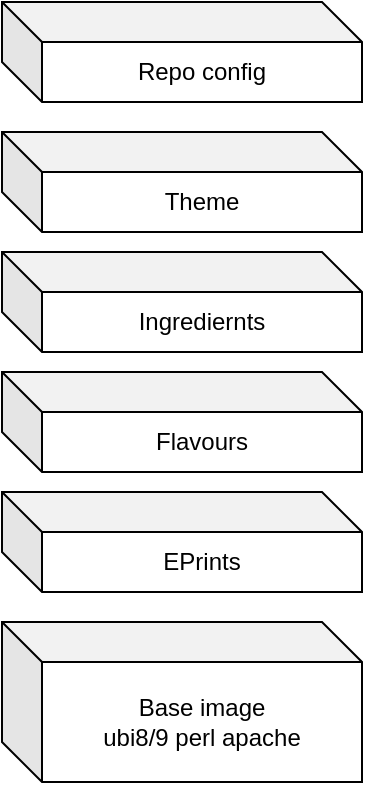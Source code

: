 <mxfile version="20.8.5" type="github">
  <diagram id="wdW4w8v94I9BhqAltpgO" name="Page-1">
    <mxGraphModel dx="1434" dy="763" grid="1" gridSize="10" guides="1" tooltips="1" connect="1" arrows="1" fold="1" page="1" pageScale="1" pageWidth="827" pageHeight="1169" math="0" shadow="0">
      <root>
        <mxCell id="0" />
        <mxCell id="1" parent="0" />
        <mxCell id="woiQSh3FvUXSauaji83U-9" value="" style="group" vertex="1" connectable="0" parent="1">
          <mxGeometry x="180" y="585" width="180" height="390" as="geometry" />
        </mxCell>
        <mxCell id="woiQSh3FvUXSauaji83U-1" value="Base image&lt;br&gt;ubi8/9 perl apache" style="shape=cube;whiteSpace=wrap;html=1;boundedLbl=1;backgroundOutline=1;darkOpacity=0.05;darkOpacity2=0.1;" vertex="1" parent="woiQSh3FvUXSauaji83U-9">
          <mxGeometry y="310" width="180" height="80" as="geometry" />
        </mxCell>
        <mxCell id="woiQSh3FvUXSauaji83U-2" value="EPrints" style="shape=cube;whiteSpace=wrap;html=1;boundedLbl=1;backgroundOutline=1;darkOpacity=0.05;darkOpacity2=0.1;" vertex="1" parent="woiQSh3FvUXSauaji83U-9">
          <mxGeometry y="245" width="180" height="50" as="geometry" />
        </mxCell>
        <mxCell id="woiQSh3FvUXSauaji83U-4" value="Ingrediernts" style="shape=cube;whiteSpace=wrap;html=1;boundedLbl=1;backgroundOutline=1;darkOpacity=0.05;darkOpacity2=0.1;" vertex="1" parent="woiQSh3FvUXSauaji83U-9">
          <mxGeometry y="125" width="180" height="50" as="geometry" />
        </mxCell>
        <mxCell id="woiQSh3FvUXSauaji83U-5" value="Flavours" style="shape=cube;whiteSpace=wrap;html=1;boundedLbl=1;backgroundOutline=1;darkOpacity=0.05;darkOpacity2=0.1;" vertex="1" parent="woiQSh3FvUXSauaji83U-9">
          <mxGeometry y="185" width="180" height="50" as="geometry" />
        </mxCell>
        <mxCell id="woiQSh3FvUXSauaji83U-7" value="Theme" style="shape=cube;whiteSpace=wrap;html=1;boundedLbl=1;backgroundOutline=1;darkOpacity=0.05;darkOpacity2=0.1;" vertex="1" parent="woiQSh3FvUXSauaji83U-9">
          <mxGeometry y="65" width="180" height="50" as="geometry" />
        </mxCell>
        <mxCell id="woiQSh3FvUXSauaji83U-8" value="Repo config" style="shape=cube;whiteSpace=wrap;html=1;boundedLbl=1;backgroundOutline=1;darkOpacity=0.05;darkOpacity2=0.1;" vertex="1" parent="woiQSh3FvUXSauaji83U-9">
          <mxGeometry width="180" height="50" as="geometry" />
        </mxCell>
      </root>
    </mxGraphModel>
  </diagram>
</mxfile>
